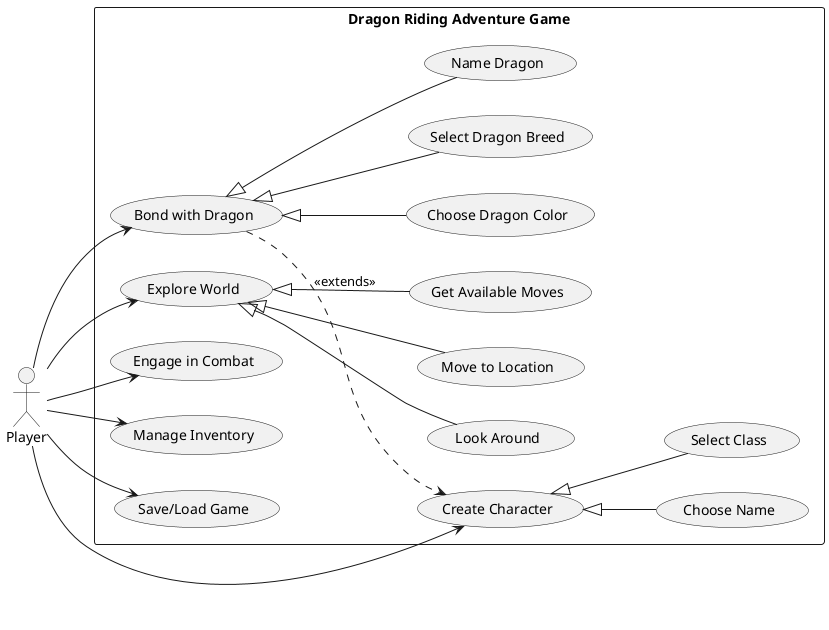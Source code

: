 @startuml
left to right direction
actor Player

rectangle "Dragon Riding Adventure Game" {
  usecase "Create Character" as UC1
  usecase "Choose Name" as UC1_1
  usecase "Select Class" as UC1_2
  usecase "Bond with Dragon" as UC2
  usecase "Name Dragon" as UC2_1
  usecase "Choose Dragon Color" as UC2_2
  usecase "Select Dragon Breed" as UC2_3
  usecase "Explore World" as UC3
  usecase "Look Around" as UC3_1
  usecase "Move to Location" as UC3_2
  usecase "Get Available Moves" as UC3_3
  usecase "Engage in Combat" as UC4
  usecase "Manage Inventory" as UC5
  usecase "Save/Load Game" as UC6
}

Player --> UC1
UC1 <|-- UC1_1
UC1 <|-- UC1_2
Player --> UC2
UC2 <|-- UC2_1
UC2 <|-- UC2_2
UC2 <|-- UC2_3
Player --> UC3
UC3 <|-- UC3_1
UC3 <|-- UC3_2
UC3 <|-- UC3_3
Player --> UC4
Player --> UC5
Player --> UC6

UC2 ..> UC1 : <<extends>>
@enduml
